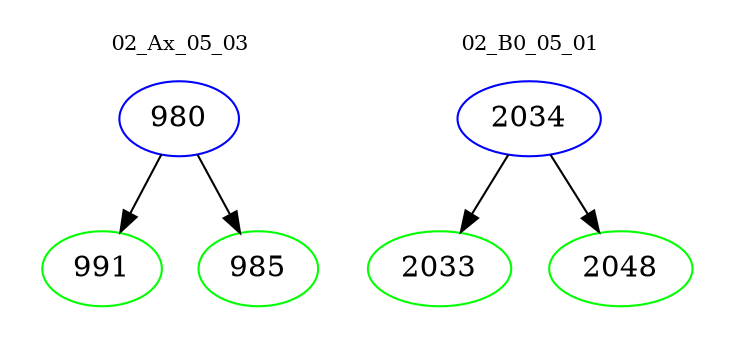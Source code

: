 digraph{
subgraph cluster_0 {
color = white
label = "02_Ax_05_03";
fontsize=10;
T0_980 [label="980", color="blue"]
T0_980 -> T0_991 [color="black"]
T0_991 [label="991", color="green"]
T0_980 -> T0_985 [color="black"]
T0_985 [label="985", color="green"]
}
subgraph cluster_1 {
color = white
label = "02_B0_05_01";
fontsize=10;
T1_2034 [label="2034", color="blue"]
T1_2034 -> T1_2033 [color="black"]
T1_2033 [label="2033", color="green"]
T1_2034 -> T1_2048 [color="black"]
T1_2048 [label="2048", color="green"]
}
}
